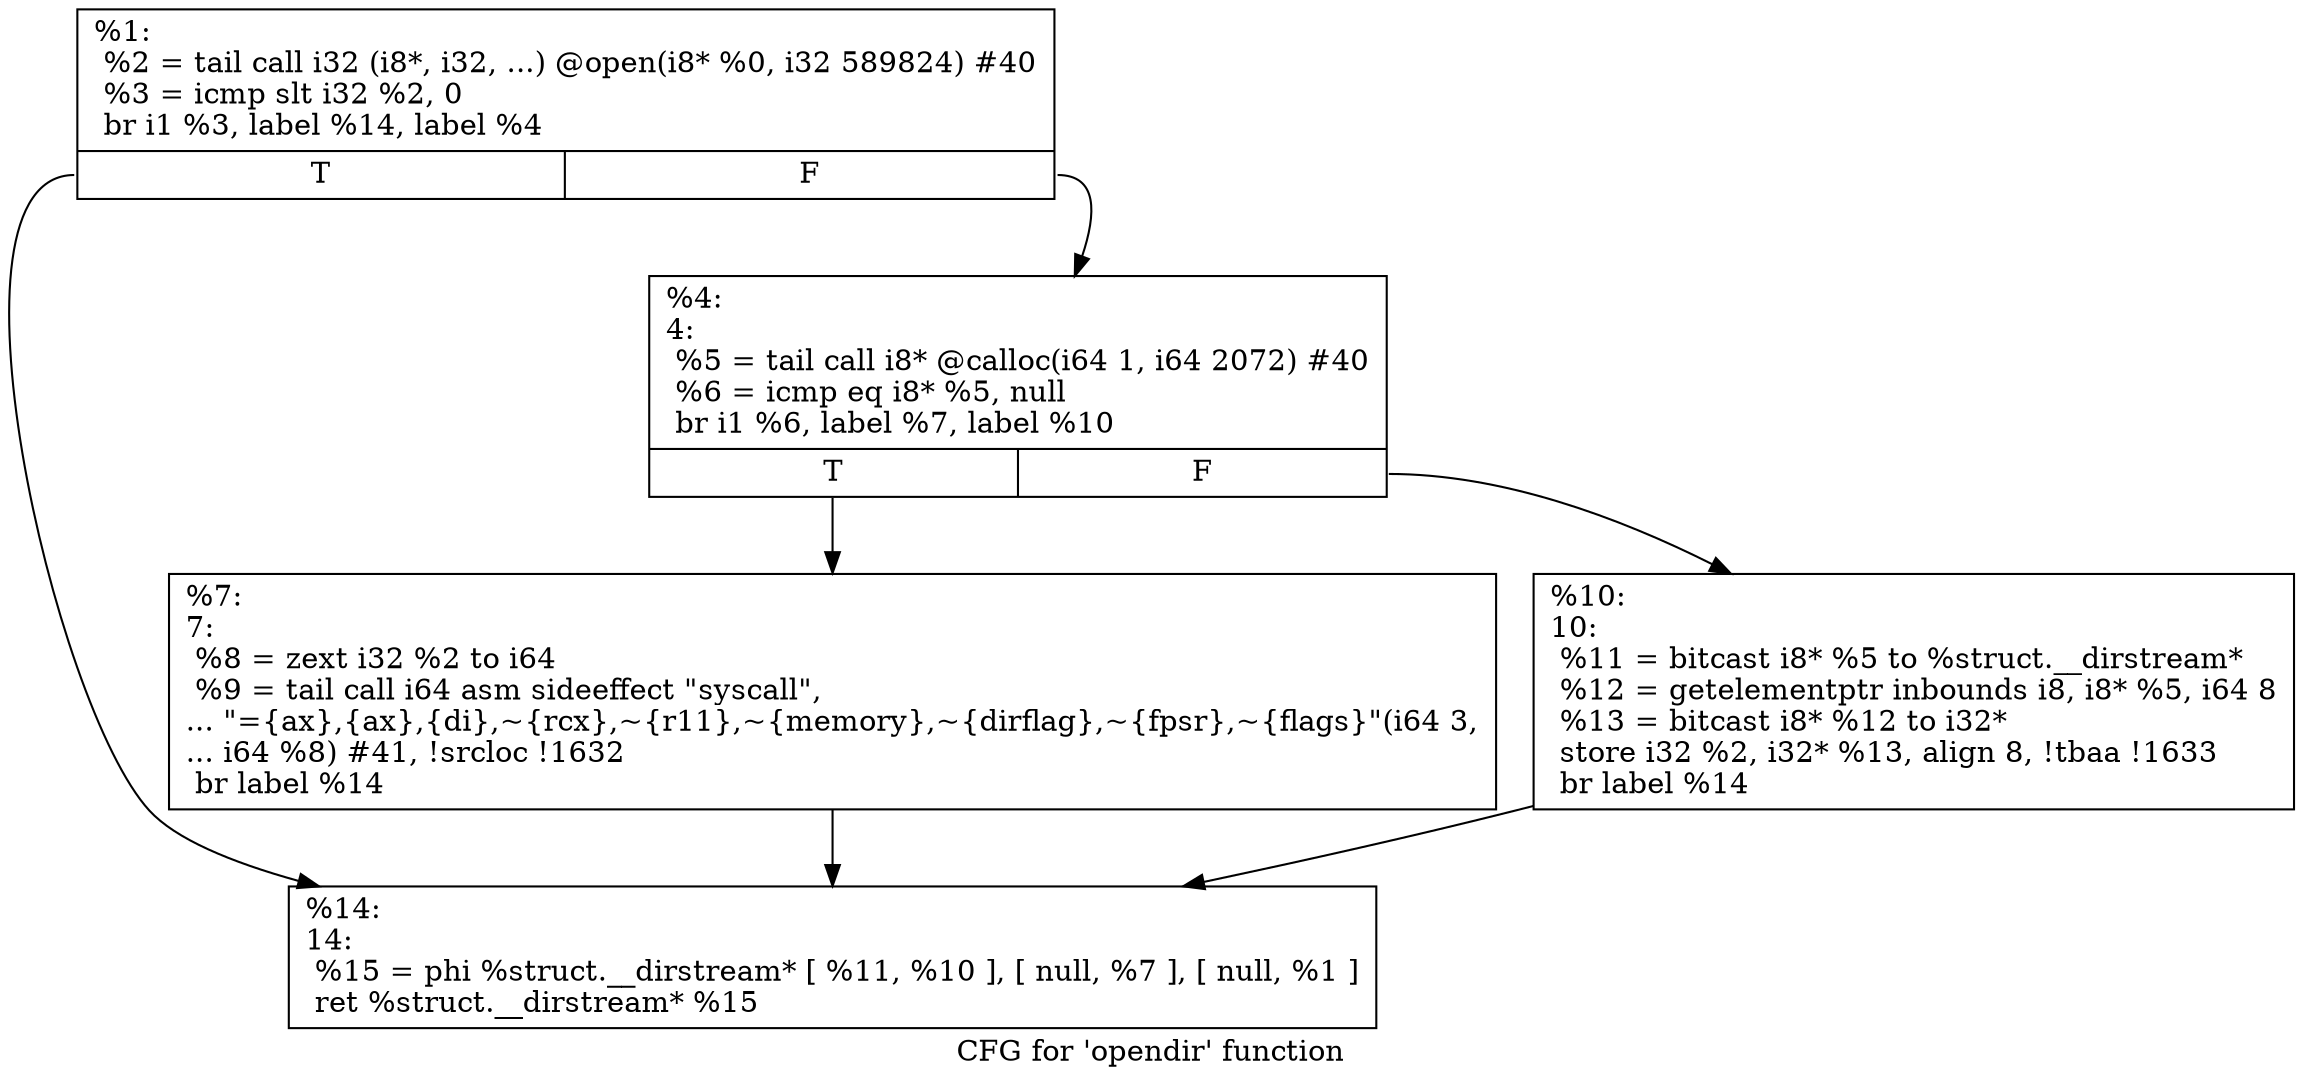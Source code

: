 digraph "CFG for 'opendir' function" {
	label="CFG for 'opendir' function";

	Node0x166b240 [shape=record,label="{%1:\l  %2 = tail call i32 (i8*, i32, ...) @open(i8* %0, i32 589824) #40\l  %3 = icmp slt i32 %2, 0\l  br i1 %3, label %14, label %4\l|{<s0>T|<s1>F}}"];
	Node0x166b240:s0 -> Node0x166b380;
	Node0x166b240:s1 -> Node0x166b290;
	Node0x166b290 [shape=record,label="{%4:\l4:                                                \l  %5 = tail call i8* @calloc(i64 1, i64 2072) #40\l  %6 = icmp eq i8* %5, null\l  br i1 %6, label %7, label %10\l|{<s0>T|<s1>F}}"];
	Node0x166b290:s0 -> Node0x166b2e0;
	Node0x166b290:s1 -> Node0x166b330;
	Node0x166b2e0 [shape=record,label="{%7:\l7:                                                \l  %8 = zext i32 %2 to i64\l  %9 = tail call i64 asm sideeffect \"syscall\",\l... \"=\{ax\},\{ax\},\{di\},~\{rcx\},~\{r11\},~\{memory\},~\{dirflag\},~\{fpsr\},~\{flags\}\"(i64 3,\l... i64 %8) #41, !srcloc !1632\l  br label %14\l}"];
	Node0x166b2e0 -> Node0x166b380;
	Node0x166b330 [shape=record,label="{%10:\l10:                                               \l  %11 = bitcast i8* %5 to %struct.__dirstream*\l  %12 = getelementptr inbounds i8, i8* %5, i64 8\l  %13 = bitcast i8* %12 to i32*\l  store i32 %2, i32* %13, align 8, !tbaa !1633\l  br label %14\l}"];
	Node0x166b330 -> Node0x166b380;
	Node0x166b380 [shape=record,label="{%14:\l14:                                               \l  %15 = phi %struct.__dirstream* [ %11, %10 ], [ null, %7 ], [ null, %1 ]\l  ret %struct.__dirstream* %15\l}"];
}
